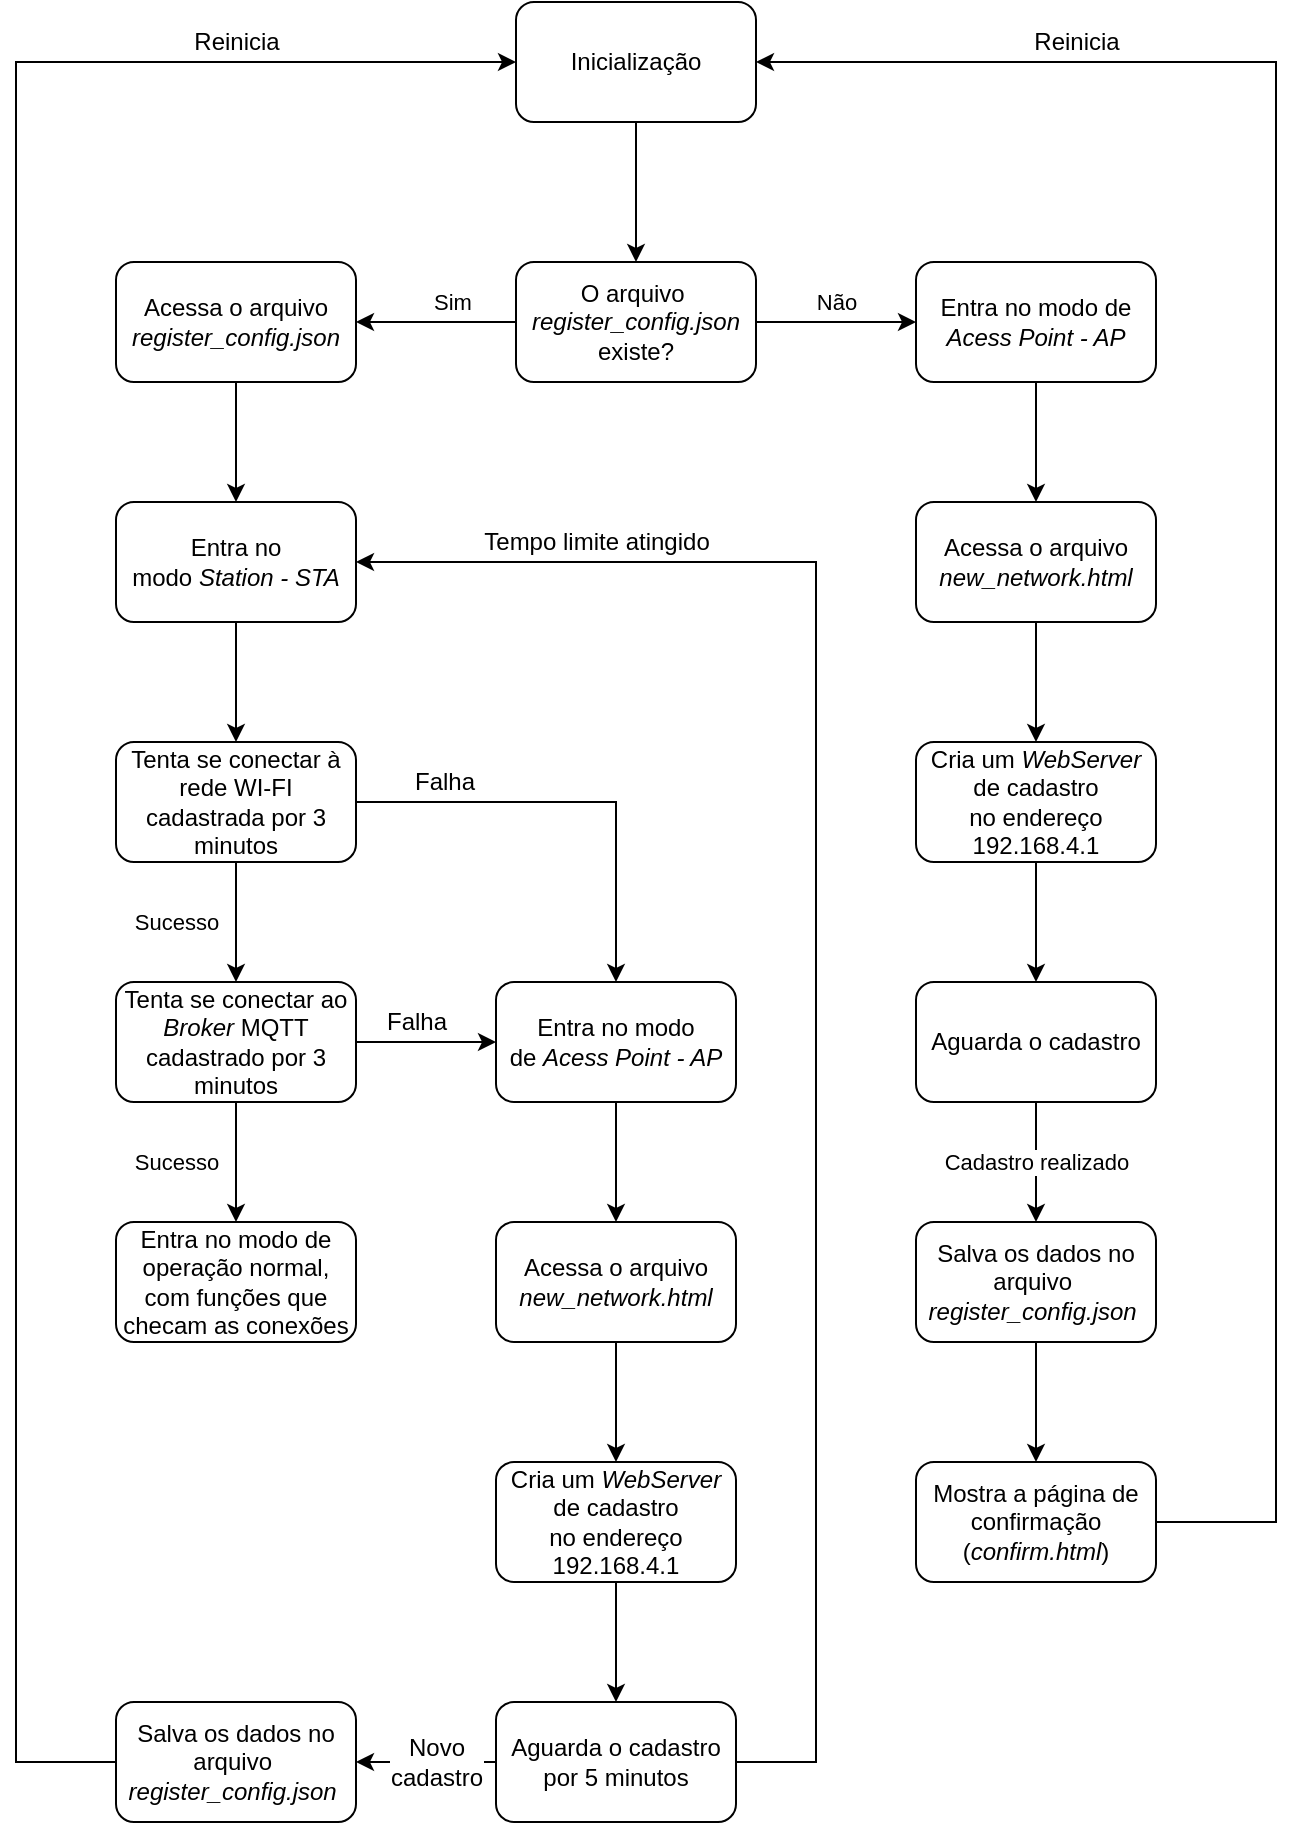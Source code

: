 <mxfile version="15.9.4" type="device"><diagram id="QslgjljTaRRTqXudxb7l" name="Page-1"><mxGraphModel dx="1673" dy="879" grid="1" gridSize="10" guides="1" tooltips="1" connect="1" arrows="1" fold="1" page="1" pageScale="1" pageWidth="827" pageHeight="1169" math="0" shadow="0"><root><mxCell id="0"/><mxCell id="1" parent="0"/><mxCell id="-8md-PY24pgwc2WxGxYg-6" value="" style="edgeStyle=orthogonalEdgeStyle;rounded=0;orthogonalLoop=1;jettySize=auto;html=1;" edge="1" parent="1" source="-8md-PY24pgwc2WxGxYg-4" target="-8md-PY24pgwc2WxGxYg-5"><mxGeometry relative="1" as="geometry"/></mxCell><mxCell id="-8md-PY24pgwc2WxGxYg-57" style="edgeStyle=orthogonalEdgeStyle;rounded=0;orthogonalLoop=1;jettySize=auto;html=1;entryX=0;entryY=0.5;entryDx=0;entryDy=0;fontSize=12;startArrow=classic;startFill=1;endArrow=none;endFill=0;" edge="1" parent="1" source="-8md-PY24pgwc2WxGxYg-4" target="-8md-PY24pgwc2WxGxYg-53"><mxGeometry relative="1" as="geometry"><Array as="points"><mxPoint x="70" y="100"/><mxPoint x="70" y="950"/></Array></mxGeometry></mxCell><mxCell id="-8md-PY24pgwc2WxGxYg-58" value="Reinicia" style="edgeLabel;html=1;align=center;verticalAlign=middle;resizable=0;points=[];fontSize=12;" vertex="1" connectable="0" parent="-8md-PY24pgwc2WxGxYg-57"><mxGeometry x="-0.758" y="1" relative="1" as="geometry"><mxPoint x="-1" y="-11" as="offset"/></mxGeometry></mxCell><mxCell id="-8md-PY24pgwc2WxGxYg-4" value="Inicialização" style="rounded=1;whiteSpace=wrap;html=1;" vertex="1" parent="1"><mxGeometry x="320" y="70" width="120" height="60" as="geometry"/></mxCell><mxCell id="-8md-PY24pgwc2WxGxYg-8" value="Não" style="edgeStyle=orthogonalEdgeStyle;rounded=0;orthogonalLoop=1;jettySize=auto;html=1;" edge="1" parent="1" source="-8md-PY24pgwc2WxGxYg-5" target="-8md-PY24pgwc2WxGxYg-7"><mxGeometry y="10" relative="1" as="geometry"><mxPoint as="offset"/></mxGeometry></mxCell><mxCell id="-8md-PY24pgwc2WxGxYg-12" value="Sim" style="edgeStyle=orthogonalEdgeStyle;rounded=0;orthogonalLoop=1;jettySize=auto;html=1;" edge="1" parent="1" source="-8md-PY24pgwc2WxGxYg-5" target="-8md-PY24pgwc2WxGxYg-11"><mxGeometry x="-0.2" y="-10" relative="1" as="geometry"><mxPoint as="offset"/></mxGeometry></mxCell><mxCell id="-8md-PY24pgwc2WxGxYg-5" value="O arquivo&amp;nbsp; &lt;i&gt;register_config.json &lt;/i&gt;existe?" style="rounded=1;whiteSpace=wrap;html=1;" vertex="1" parent="1"><mxGeometry x="320" y="200" width="120" height="60" as="geometry"/></mxCell><mxCell id="-8md-PY24pgwc2WxGxYg-14" value="" style="edgeStyle=orthogonalEdgeStyle;rounded=0;orthogonalLoop=1;jettySize=auto;html=1;" edge="1" parent="1" source="-8md-PY24pgwc2WxGxYg-7" target="-8md-PY24pgwc2WxGxYg-13"><mxGeometry relative="1" as="geometry"/></mxCell><mxCell id="-8md-PY24pgwc2WxGxYg-7" value="Entra no modo de&lt;i&gt; Acess Point - AP&lt;/i&gt;" style="rounded=1;whiteSpace=wrap;html=1;" vertex="1" parent="1"><mxGeometry x="520" y="200" width="120" height="60" as="geometry"/></mxCell><mxCell id="-8md-PY24pgwc2WxGxYg-17" value="" style="edgeStyle=orthogonalEdgeStyle;rounded=0;orthogonalLoop=1;jettySize=auto;html=1;" edge="1" parent="1" source="-8md-PY24pgwc2WxGxYg-9" target="-8md-PY24pgwc2WxGxYg-16"><mxGeometry relative="1" as="geometry"/></mxCell><mxCell id="-8md-PY24pgwc2WxGxYg-9" value="Cria um &lt;i&gt;WebServer&lt;/i&gt; de cadastro&lt;br&gt;no endereço 192.168.4.1" style="rounded=1;whiteSpace=wrap;html=1;" vertex="1" parent="1"><mxGeometry x="520" y="440" width="120" height="60" as="geometry"/></mxCell><mxCell id="-8md-PY24pgwc2WxGxYg-30" value="" style="edgeStyle=orthogonalEdgeStyle;rounded=0;orthogonalLoop=1;jettySize=auto;html=1;" edge="1" parent="1" source="-8md-PY24pgwc2WxGxYg-11" target="-8md-PY24pgwc2WxGxYg-28"><mxGeometry relative="1" as="geometry"/></mxCell><mxCell id="-8md-PY24pgwc2WxGxYg-11" value="Acessa o arquivo &lt;i&gt;register_config.json&lt;/i&gt;" style="rounded=1;whiteSpace=wrap;html=1;" vertex="1" parent="1"><mxGeometry x="120" y="200" width="120" height="60" as="geometry"/></mxCell><mxCell id="-8md-PY24pgwc2WxGxYg-15" value="" style="edgeStyle=orthogonalEdgeStyle;rounded=0;orthogonalLoop=1;jettySize=auto;html=1;" edge="1" parent="1" source="-8md-PY24pgwc2WxGxYg-13" target="-8md-PY24pgwc2WxGxYg-9"><mxGeometry relative="1" as="geometry"/></mxCell><mxCell id="-8md-PY24pgwc2WxGxYg-13" value="Acessa o arquivo &lt;i&gt;new_network.html&lt;/i&gt;" style="rounded=1;whiteSpace=wrap;html=1;" vertex="1" parent="1"><mxGeometry x="520" y="320" width="120" height="60" as="geometry"/></mxCell><mxCell id="-8md-PY24pgwc2WxGxYg-19" value="Cadastro realizado" style="edgeStyle=orthogonalEdgeStyle;rounded=0;orthogonalLoop=1;jettySize=auto;html=1;" edge="1" parent="1" source="-8md-PY24pgwc2WxGxYg-16" target="-8md-PY24pgwc2WxGxYg-18"><mxGeometry relative="1" as="geometry"/></mxCell><mxCell id="-8md-PY24pgwc2WxGxYg-16" value="Aguarda o cadastro" style="rounded=1;whiteSpace=wrap;html=1;" vertex="1" parent="1"><mxGeometry x="520" y="560" width="120" height="60" as="geometry"/></mxCell><mxCell id="-8md-PY24pgwc2WxGxYg-49" value="" style="edgeStyle=orthogonalEdgeStyle;rounded=0;orthogonalLoop=1;jettySize=auto;html=1;fontSize=12;" edge="1" parent="1" source="-8md-PY24pgwc2WxGxYg-18" target="-8md-PY24pgwc2WxGxYg-48"><mxGeometry relative="1" as="geometry"/></mxCell><mxCell id="-8md-PY24pgwc2WxGxYg-18" value="Salva os dados no arquivo&amp;nbsp;&lt;br&gt;&lt;i&gt;register_config.json&amp;nbsp;&lt;/i&gt;" style="rounded=1;whiteSpace=wrap;html=1;" vertex="1" parent="1"><mxGeometry x="520" y="680" width="120" height="60" as="geometry"/></mxCell><mxCell id="-8md-PY24pgwc2WxGxYg-25" value="Sucesso" style="edgeStyle=orthogonalEdgeStyle;rounded=0;orthogonalLoop=1;jettySize=auto;html=1;" edge="1" parent="1" source="-8md-PY24pgwc2WxGxYg-22" target="-8md-PY24pgwc2WxGxYg-24"><mxGeometry y="-30" relative="1" as="geometry"><mxPoint as="offset"/></mxGeometry></mxCell><mxCell id="-8md-PY24pgwc2WxGxYg-41" style="edgeStyle=orthogonalEdgeStyle;rounded=0;orthogonalLoop=1;jettySize=auto;html=1;entryX=0.5;entryY=0;entryDx=0;entryDy=0;fontSize=12;" edge="1" parent="1" source="-8md-PY24pgwc2WxGxYg-22" target="-8md-PY24pgwc2WxGxYg-31"><mxGeometry relative="1" as="geometry"/></mxCell><mxCell id="-8md-PY24pgwc2WxGxYg-43" value="Falha" style="edgeLabel;html=1;align=center;verticalAlign=middle;resizable=0;points=[];fontSize=12;" vertex="1" connectable="0" parent="-8md-PY24pgwc2WxGxYg-41"><mxGeometry x="-0.6" y="1" relative="1" as="geometry"><mxPoint y="-9" as="offset"/></mxGeometry></mxCell><mxCell id="-8md-PY24pgwc2WxGxYg-22" value="Tenta se conectar à rede WI-FI cadastrada por 3 minutos" style="rounded=1;whiteSpace=wrap;html=1;" vertex="1" parent="1"><mxGeometry x="120" y="440" width="120" height="60" as="geometry"/></mxCell><mxCell id="-8md-PY24pgwc2WxGxYg-27" value="Sucesso" style="edgeStyle=orthogonalEdgeStyle;rounded=0;orthogonalLoop=1;jettySize=auto;html=1;" edge="1" parent="1" source="-8md-PY24pgwc2WxGxYg-24" target="-8md-PY24pgwc2WxGxYg-26"><mxGeometry y="-30" relative="1" as="geometry"><mxPoint as="offset"/></mxGeometry></mxCell><mxCell id="-8md-PY24pgwc2WxGxYg-42" value="Falha" style="edgeStyle=orthogonalEdgeStyle;rounded=0;orthogonalLoop=1;jettySize=auto;html=1;fontSize=12;" edge="1" parent="1" source="-8md-PY24pgwc2WxGxYg-24" target="-8md-PY24pgwc2WxGxYg-31"><mxGeometry x="-0.143" y="10" relative="1" as="geometry"><mxPoint as="offset"/></mxGeometry></mxCell><mxCell id="-8md-PY24pgwc2WxGxYg-24" value="Tenta se conectar ao &lt;i&gt;Broker&lt;/i&gt; MQTT cadastrado por 3 minutos" style="rounded=1;whiteSpace=wrap;html=1;" vertex="1" parent="1"><mxGeometry x="120" y="560" width="120" height="60" as="geometry"/></mxCell><mxCell id="-8md-PY24pgwc2WxGxYg-26" value="Entra no modo de operação normal, com funções que checam as conexões" style="rounded=1;whiteSpace=wrap;html=1;" vertex="1" parent="1"><mxGeometry x="120" y="680" width="120" height="60" as="geometry"/></mxCell><mxCell id="-8md-PY24pgwc2WxGxYg-29" value="" style="edgeStyle=orthogonalEdgeStyle;rounded=0;orthogonalLoop=1;jettySize=auto;html=1;" edge="1" parent="1" source="-8md-PY24pgwc2WxGxYg-28" target="-8md-PY24pgwc2WxGxYg-22"><mxGeometry relative="1" as="geometry"/></mxCell><mxCell id="-8md-PY24pgwc2WxGxYg-28" value="Entra no modo&amp;nbsp;&lt;i&gt;Station - STA&lt;/i&gt;" style="rounded=1;whiteSpace=wrap;html=1;" vertex="1" parent="1"><mxGeometry x="120" y="320" width="120" height="60" as="geometry"/></mxCell><mxCell id="-8md-PY24pgwc2WxGxYg-37" value="" style="edgeStyle=orthogonalEdgeStyle;rounded=0;orthogonalLoop=1;jettySize=auto;html=1;fontSize=10;" edge="1" parent="1" source="-8md-PY24pgwc2WxGxYg-31" target="-8md-PY24pgwc2WxGxYg-35"><mxGeometry relative="1" as="geometry"/></mxCell><mxCell id="-8md-PY24pgwc2WxGxYg-31" value="&lt;span&gt;Entra no modo de&lt;/span&gt;&lt;i&gt;&amp;nbsp;Acess Point - AP&lt;/i&gt;" style="rounded=1;whiteSpace=wrap;html=1;" vertex="1" parent="1"><mxGeometry x="310" y="560" width="120" height="60" as="geometry"/></mxCell><mxCell id="-8md-PY24pgwc2WxGxYg-38" value="" style="edgeStyle=orthogonalEdgeStyle;rounded=0;orthogonalLoop=1;jettySize=auto;html=1;fontSize=10;" edge="1" parent="1" source="-8md-PY24pgwc2WxGxYg-35" target="-8md-PY24pgwc2WxGxYg-36"><mxGeometry relative="1" as="geometry"/></mxCell><mxCell id="-8md-PY24pgwc2WxGxYg-35" value="Acessa o arquivo&lt;i&gt; new_network.html&lt;/i&gt;" style="rounded=1;whiteSpace=wrap;html=1;" vertex="1" parent="1"><mxGeometry x="310" y="680" width="120" height="60" as="geometry"/></mxCell><mxCell id="-8md-PY24pgwc2WxGxYg-40" value="" style="edgeStyle=orthogonalEdgeStyle;rounded=0;orthogonalLoop=1;jettySize=auto;html=1;fontSize=12;" edge="1" parent="1" source="-8md-PY24pgwc2WxGxYg-36" target="-8md-PY24pgwc2WxGxYg-39"><mxGeometry relative="1" as="geometry"/></mxCell><mxCell id="-8md-PY24pgwc2WxGxYg-36" value="&lt;font style=&quot;font-size: 12px&quot;&gt;Cria um &lt;i&gt;WebServer&lt;/i&gt; de cadastro&lt;br&gt;no endereço 192.168.4.1&lt;/font&gt;" style="rounded=1;whiteSpace=wrap;html=1;" vertex="1" parent="1"><mxGeometry x="310" y="800" width="120" height="60" as="geometry"/></mxCell><mxCell id="-8md-PY24pgwc2WxGxYg-44" style="edgeStyle=orthogonalEdgeStyle;rounded=0;orthogonalLoop=1;jettySize=auto;html=1;entryX=1;entryY=0.5;entryDx=0;entryDy=0;fontSize=12;" edge="1" parent="1" source="-8md-PY24pgwc2WxGxYg-39" target="-8md-PY24pgwc2WxGxYg-28"><mxGeometry relative="1" as="geometry"><Array as="points"><mxPoint x="470" y="950"/><mxPoint x="470" y="350"/></Array></mxGeometry></mxCell><mxCell id="-8md-PY24pgwc2WxGxYg-45" value="Tempo limite atingido" style="edgeLabel;html=1;align=center;verticalAlign=middle;resizable=0;points=[];fontSize=12;" vertex="1" connectable="0" parent="-8md-PY24pgwc2WxGxYg-44"><mxGeometry x="0.791" y="5" relative="1" as="geometry"><mxPoint x="29" y="-15" as="offset"/></mxGeometry></mxCell><mxCell id="-8md-PY24pgwc2WxGxYg-54" value="Novo &lt;br&gt;cadastro" style="edgeStyle=orthogonalEdgeStyle;rounded=0;orthogonalLoop=1;jettySize=auto;html=1;fontSize=12;" edge="1" parent="1" source="-8md-PY24pgwc2WxGxYg-39" target="-8md-PY24pgwc2WxGxYg-53"><mxGeometry x="-0.143" relative="1" as="geometry"><mxPoint as="offset"/></mxGeometry></mxCell><mxCell id="-8md-PY24pgwc2WxGxYg-39" value="Aguarda o cadastro por 5 minutos" style="rounded=1;whiteSpace=wrap;html=1;" vertex="1" parent="1"><mxGeometry x="310" y="920" width="120" height="60" as="geometry"/></mxCell><mxCell id="-8md-PY24pgwc2WxGxYg-50" style="edgeStyle=orthogonalEdgeStyle;rounded=0;orthogonalLoop=1;jettySize=auto;html=1;entryX=1;entryY=0.5;entryDx=0;entryDy=0;fontSize=12;" edge="1" parent="1" source="-8md-PY24pgwc2WxGxYg-48" target="-8md-PY24pgwc2WxGxYg-4"><mxGeometry relative="1" as="geometry"><Array as="points"><mxPoint x="700" y="830"/><mxPoint x="700" y="100"/></Array></mxGeometry></mxCell><mxCell id="-8md-PY24pgwc2WxGxYg-52" value="Reinicia" style="edgeLabel;html=1;align=center;verticalAlign=middle;resizable=0;points=[];fontSize=12;" vertex="1" connectable="0" parent="-8md-PY24pgwc2WxGxYg-50"><mxGeometry x="0.688" y="-3" relative="1" as="geometry"><mxPoint x="-4" y="-7" as="offset"/></mxGeometry></mxCell><mxCell id="-8md-PY24pgwc2WxGxYg-48" value="Mostra a página de confirmação (&lt;i&gt;confirm.html&lt;/i&gt;)" style="rounded=1;whiteSpace=wrap;html=1;" vertex="1" parent="1"><mxGeometry x="520" y="800" width="120" height="60" as="geometry"/></mxCell><mxCell id="-8md-PY24pgwc2WxGxYg-53" value="Salva os dados no arquivo&amp;nbsp;&lt;br&gt;&lt;i&gt;register_config.json&amp;nbsp;&lt;/i&gt;" style="rounded=1;whiteSpace=wrap;html=1;" vertex="1" parent="1"><mxGeometry x="120" y="920" width="120" height="60" as="geometry"/></mxCell></root></mxGraphModel></diagram></mxfile>